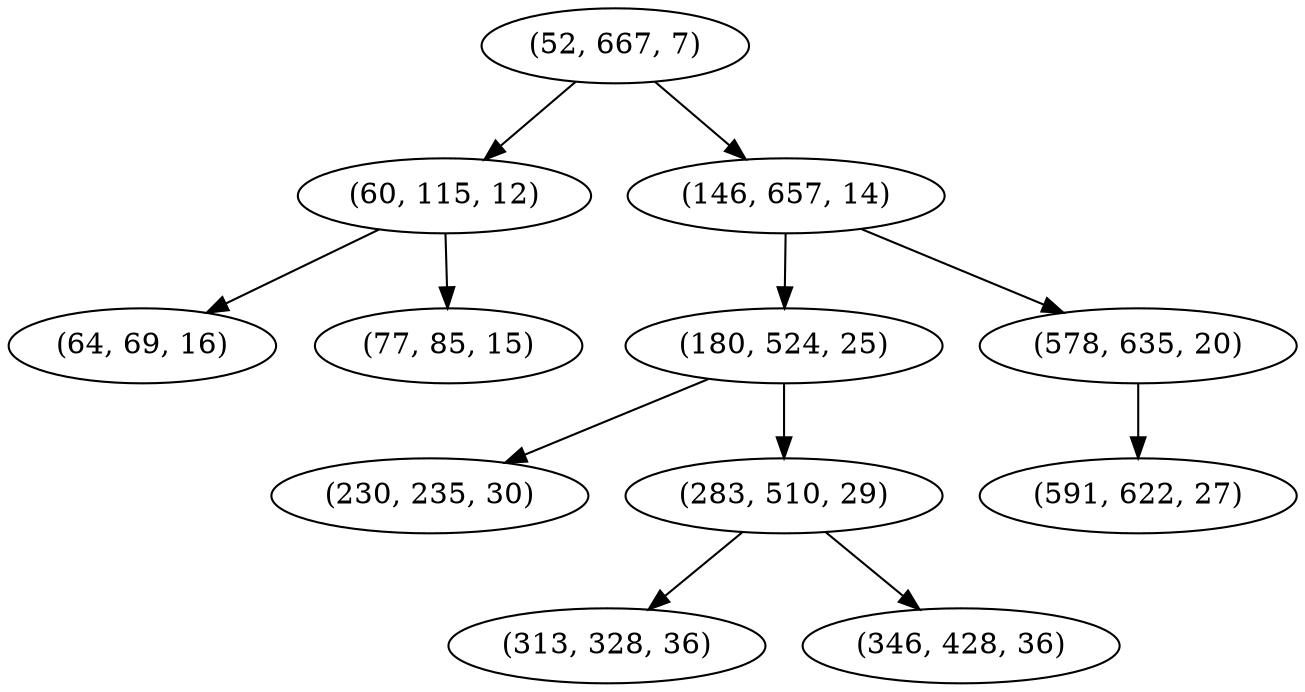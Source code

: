 digraph tree {
    "(52, 667, 7)";
    "(60, 115, 12)";
    "(64, 69, 16)";
    "(77, 85, 15)";
    "(146, 657, 14)";
    "(180, 524, 25)";
    "(230, 235, 30)";
    "(283, 510, 29)";
    "(313, 328, 36)";
    "(346, 428, 36)";
    "(578, 635, 20)";
    "(591, 622, 27)";
    "(52, 667, 7)" -> "(60, 115, 12)";
    "(52, 667, 7)" -> "(146, 657, 14)";
    "(60, 115, 12)" -> "(64, 69, 16)";
    "(60, 115, 12)" -> "(77, 85, 15)";
    "(146, 657, 14)" -> "(180, 524, 25)";
    "(146, 657, 14)" -> "(578, 635, 20)";
    "(180, 524, 25)" -> "(230, 235, 30)";
    "(180, 524, 25)" -> "(283, 510, 29)";
    "(283, 510, 29)" -> "(313, 328, 36)";
    "(283, 510, 29)" -> "(346, 428, 36)";
    "(578, 635, 20)" -> "(591, 622, 27)";
}
